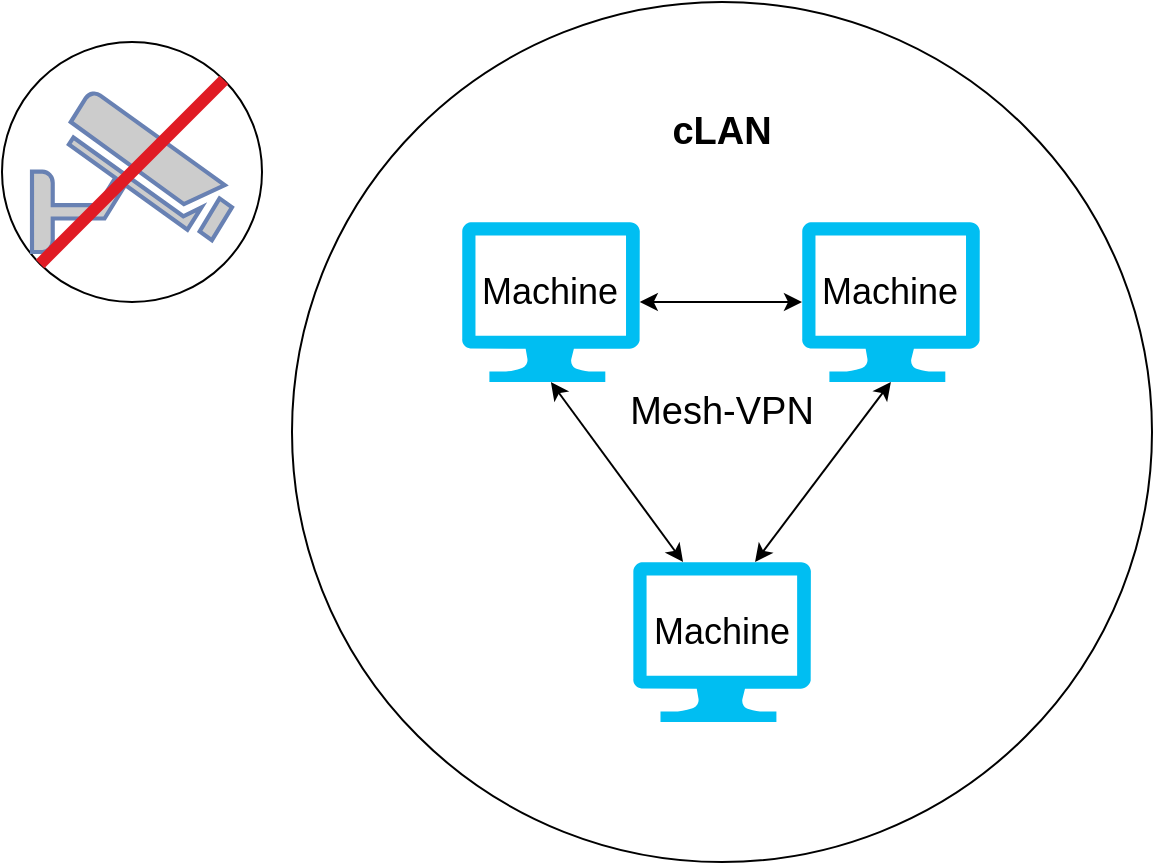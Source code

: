 <mxfile version="22.1.16" type="device">
  <diagram name="Page-1" id="GEtNjjdXVUXUiFOQShyp">
    <mxGraphModel dx="1818" dy="1012" grid="1" gridSize="10" guides="1" tooltips="1" connect="1" arrows="1" fold="1" page="1" pageScale="1" pageWidth="850" pageHeight="1100" math="0" shadow="0">
      <root>
        <mxCell id="0" />
        <mxCell id="1" parent="0" />
        <mxCell id="ilsiUmANOehLyqSuM1yz-1" value="" style="ellipse;whiteSpace=wrap;html=1;aspect=fixed;" vertex="1" parent="1">
          <mxGeometry x="185" y="10" width="430" height="430" as="geometry" />
        </mxCell>
        <mxCell id="ilsiUmANOehLyqSuM1yz-7" value="" style="group" vertex="1" connectable="0" parent="1">
          <mxGeometry x="40" y="30" width="130" height="130" as="geometry" />
        </mxCell>
        <mxCell id="ilsiUmANOehLyqSuM1yz-6" value="" style="ellipse;whiteSpace=wrap;html=1;aspect=fixed;" vertex="1" parent="ilsiUmANOehLyqSuM1yz-7">
          <mxGeometry width="130" height="130" as="geometry" />
        </mxCell>
        <mxCell id="ilsiUmANOehLyqSuM1yz-2" value="" style="fontColor=#0066CC;verticalAlign=top;verticalLabelPosition=bottom;labelPosition=center;align=center;html=1;outlineConnect=0;fillColor=#CCCCCC;strokeColor=#6881B3;gradientColor=none;gradientDirection=north;strokeWidth=2;shape=mxgraph.networks.security_camera;" vertex="1" parent="ilsiUmANOehLyqSuM1yz-7">
          <mxGeometry x="15" y="25" width="100" height="80" as="geometry" />
        </mxCell>
        <mxCell id="ilsiUmANOehLyqSuM1yz-3" value="" style="endArrow=none;html=1;rounded=0;strokeWidth=6;fillColor=#f8cecc;strokeColor=#e01b24;exitX=0;exitY=1;exitDx=0;exitDy=0;entryX=1;entryY=0;entryDx=0;entryDy=0;" edge="1" parent="ilsiUmANOehLyqSuM1yz-7" source="ilsiUmANOehLyqSuM1yz-6" target="ilsiUmANOehLyqSuM1yz-6">
          <mxGeometry width="50" height="50" relative="1" as="geometry">
            <mxPoint x="-270" y="120" as="sourcePoint" />
            <mxPoint x="-150" y="30" as="targetPoint" />
          </mxGeometry>
        </mxCell>
        <mxCell id="ilsiUmANOehLyqSuM1yz-9" value="" style="verticalLabelPosition=bottom;html=1;verticalAlign=top;align=center;strokeColor=none;fillColor=#00BEF2;shape=mxgraph.azure.computer;pointerEvents=1;" vertex="1" parent="1">
          <mxGeometry x="270" y="120" width="88.89" height="80" as="geometry" />
        </mxCell>
        <mxCell id="ilsiUmANOehLyqSuM1yz-10" value="" style="verticalLabelPosition=bottom;html=1;verticalAlign=top;align=center;strokeColor=none;fillColor=#00BEF2;shape=mxgraph.azure.computer;pointerEvents=1;" vertex="1" parent="1">
          <mxGeometry x="355.55" y="290" width="88.89" height="80" as="geometry" />
        </mxCell>
        <mxCell id="ilsiUmANOehLyqSuM1yz-11" value="" style="verticalLabelPosition=bottom;html=1;verticalAlign=top;align=center;strokeColor=none;fillColor=#00BEF2;shape=mxgraph.azure.computer;pointerEvents=1;" vertex="1" parent="1">
          <mxGeometry x="440" y="120" width="88.89" height="80" as="geometry" />
        </mxCell>
        <mxCell id="ilsiUmANOehLyqSuM1yz-12" value="" style="endArrow=classic;startArrow=classic;html=1;rounded=0;entryX=0.5;entryY=1;entryDx=0;entryDy=0;entryPerimeter=0;exitX=0.281;exitY=0;exitDx=0;exitDy=0;exitPerimeter=0;" edge="1" parent="1" source="ilsiUmANOehLyqSuM1yz-10" target="ilsiUmANOehLyqSuM1yz-9">
          <mxGeometry width="50" height="50" relative="1" as="geometry">
            <mxPoint x="280" y="320" as="sourcePoint" />
            <mxPoint x="330" y="270" as="targetPoint" />
          </mxGeometry>
        </mxCell>
        <mxCell id="ilsiUmANOehLyqSuM1yz-13" value="" style="endArrow=classic;startArrow=classic;html=1;rounded=0;entryX=0.5;entryY=1;entryDx=0;entryDy=0;entryPerimeter=0;exitX=0.686;exitY=0;exitDx=0;exitDy=0;exitPerimeter=0;" edge="1" parent="1" source="ilsiUmANOehLyqSuM1yz-10" target="ilsiUmANOehLyqSuM1yz-11">
          <mxGeometry width="50" height="50" relative="1" as="geometry">
            <mxPoint x="421" y="354" as="sourcePoint" />
            <mxPoint x="344" y="210" as="targetPoint" />
          </mxGeometry>
        </mxCell>
        <mxCell id="ilsiUmANOehLyqSuM1yz-14" value="" style="endArrow=classic;startArrow=classic;html=1;rounded=0;entryX=1;entryY=0.5;entryDx=0;entryDy=0;entryPerimeter=0;exitX=0;exitY=0.5;exitDx=0;exitDy=0;exitPerimeter=0;" edge="1" parent="1" source="ilsiUmANOehLyqSuM1yz-11" target="ilsiUmANOehLyqSuM1yz-9">
          <mxGeometry width="50" height="50" relative="1" as="geometry">
            <mxPoint x="395" y="350" as="sourcePoint" />
            <mxPoint x="344" y="210" as="targetPoint" />
          </mxGeometry>
        </mxCell>
        <mxCell id="ilsiUmANOehLyqSuM1yz-15" value="&lt;div&gt;&lt;font style=&quot;font-size: 19px;&quot;&gt;cLAN&lt;br&gt;&lt;/font&gt;&lt;/div&gt;" style="text;html=1;strokeColor=none;fillColor=none;align=center;verticalAlign=middle;whiteSpace=wrap;rounded=0;fontSize=19;fontStyle=1" vertex="1" parent="1">
          <mxGeometry x="370" y="60" width="60" height="30" as="geometry" />
        </mxCell>
        <mxCell id="ilsiUmANOehLyqSuM1yz-16" value="&lt;font style=&quot;font-size: 19px;&quot;&gt;Mesh-VPN&lt;/font&gt;" style="text;html=1;strokeColor=none;fillColor=none;align=center;verticalAlign=middle;whiteSpace=wrap;rounded=0;" vertex="1" parent="1">
          <mxGeometry x="270" y="200" width="260" height="30" as="geometry" />
        </mxCell>
        <mxCell id="ilsiUmANOehLyqSuM1yz-18" value="&lt;font style=&quot;font-size: 18px;&quot;&gt;Machine&lt;/font&gt;" style="text;html=1;strokeColor=none;fillColor=none;align=center;verticalAlign=middle;whiteSpace=wrap;rounded=0;" vertex="1" parent="1">
          <mxGeometry x="284.45" y="140" width="60" height="30" as="geometry" />
        </mxCell>
        <mxCell id="ilsiUmANOehLyqSuM1yz-19" value="&lt;font style=&quot;font-size: 18px;&quot;&gt;Machine&lt;/font&gt;" style="text;html=1;strokeColor=none;fillColor=none;align=center;verticalAlign=middle;whiteSpace=wrap;rounded=0;" vertex="1" parent="1">
          <mxGeometry x="454.45" y="140" width="60" height="30" as="geometry" />
        </mxCell>
        <mxCell id="ilsiUmANOehLyqSuM1yz-20" value="&lt;font style=&quot;font-size: 18px;&quot;&gt;Machine&lt;/font&gt;" style="text;html=1;strokeColor=none;fillColor=none;align=center;verticalAlign=middle;whiteSpace=wrap;rounded=0;" vertex="1" parent="1">
          <mxGeometry x="370" y="310" width="60" height="30" as="geometry" />
        </mxCell>
      </root>
    </mxGraphModel>
  </diagram>
</mxfile>
